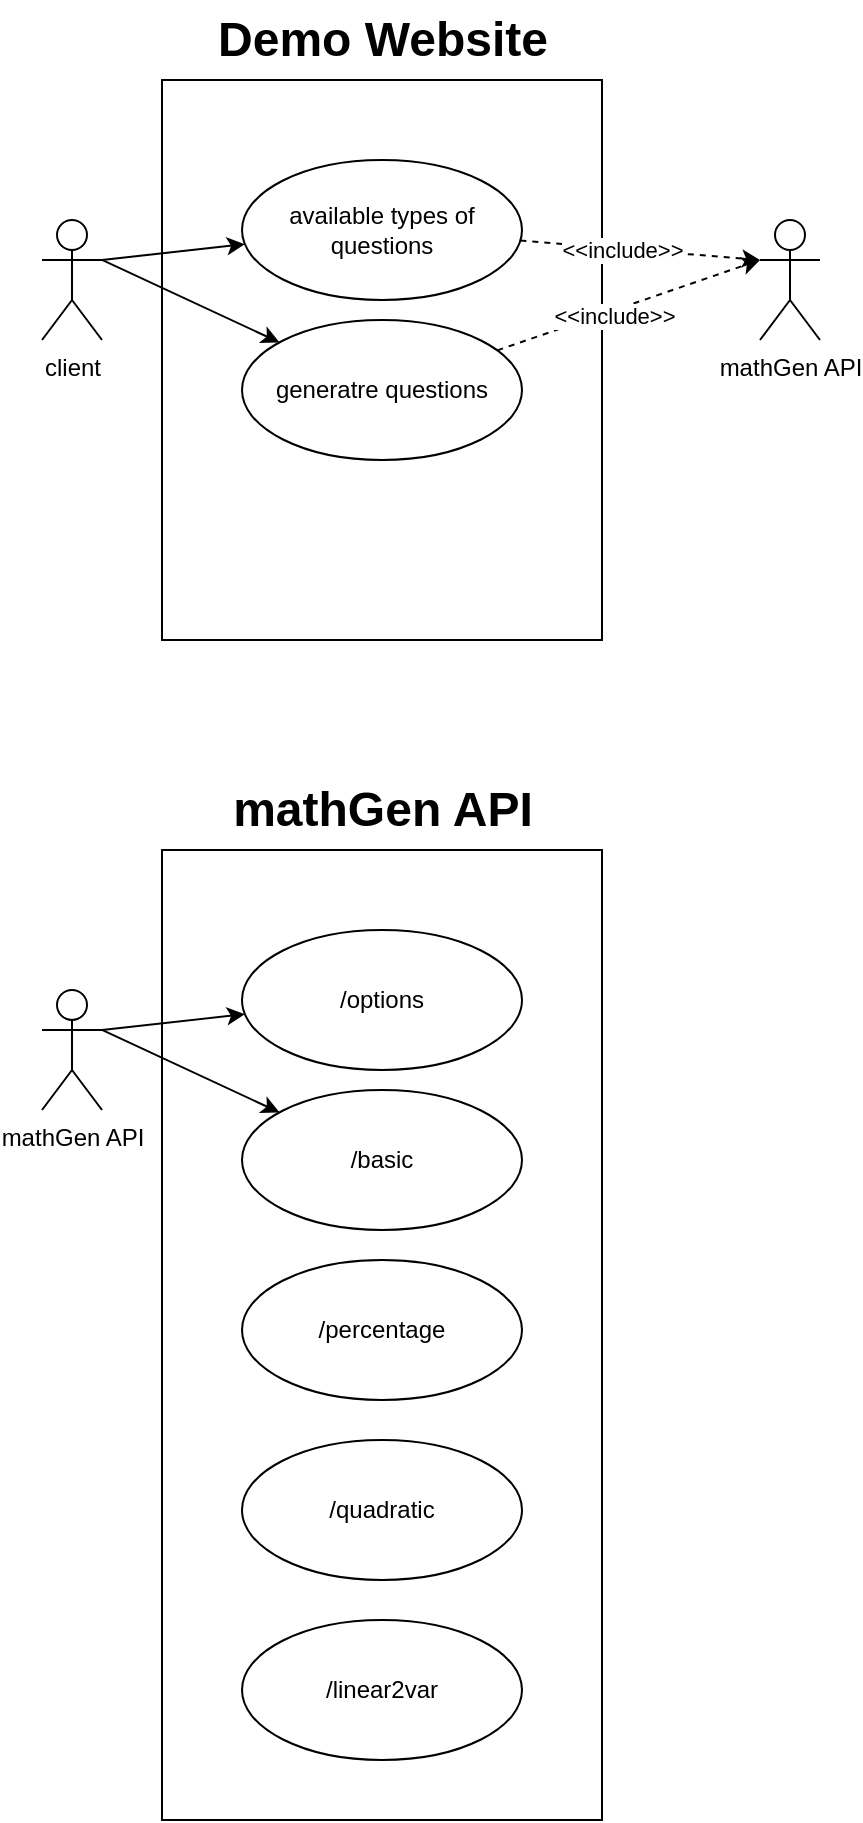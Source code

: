 <mxfile version="16.5.6" type="device"><diagram id="9QRFUOmN3ULpJ_hF8Jc_" name="Page-1"><mxGraphModel dx="1093" dy="616" grid="1" gridSize="10" guides="1" tooltips="1" connect="1" arrows="0" fold="1" page="1" pageScale="1" pageWidth="827" pageHeight="1169" math="0" shadow="0"><root><mxCell id="0"/><mxCell id="1" parent="0"/><mxCell id="2w-1PHg8G5lr_df7hzNQ-13" value="" style="rounded=0;whiteSpace=wrap;html=1;" vertex="1" parent="1"><mxGeometry x="100" y="465" width="220" height="485" as="geometry"/></mxCell><mxCell id="2w-1PHg8G5lr_df7hzNQ-14" value="mathGen API" style="shape=umlActor;verticalLabelPosition=bottom;verticalAlign=top;html=1;outlineConnect=0;" vertex="1" parent="1"><mxGeometry x="40" y="535" width="30" height="60" as="geometry"/></mxCell><mxCell id="2w-1PHg8G5lr_df7hzNQ-15" value="mathGen API" style="text;strokeColor=none;fillColor=none;html=1;fontSize=24;fontStyle=1;verticalAlign=middle;align=center;" vertex="1" parent="1"><mxGeometry x="120" y="425" width="180" height="40" as="geometry"/></mxCell><mxCell id="2w-1PHg8G5lr_df7hzNQ-16" value="/options" style="ellipse;whiteSpace=wrap;html=1;" vertex="1" parent="1"><mxGeometry x="140" y="505" width="140" height="70" as="geometry"/></mxCell><mxCell id="2w-1PHg8G5lr_df7hzNQ-17" style="rounded=0;orthogonalLoop=1;jettySize=auto;html=1;exitX=1;exitY=0.333;exitDx=0;exitDy=0;exitPerimeter=0;" edge="1" parent="1" source="2w-1PHg8G5lr_df7hzNQ-14" target="2w-1PHg8G5lr_df7hzNQ-16"><mxGeometry relative="1" as="geometry"><mxPoint x="151.332" y="543.381" as="targetPoint"/></mxGeometry></mxCell><mxCell id="2w-1PHg8G5lr_df7hzNQ-18" value="/basic" style="ellipse;whiteSpace=wrap;html=1;" vertex="1" parent="1"><mxGeometry x="140" y="585" width="140" height="70" as="geometry"/></mxCell><mxCell id="2w-1PHg8G5lr_df7hzNQ-19" style="rounded=0;orthogonalLoop=1;jettySize=auto;html=1;exitX=1;exitY=0.333;exitDx=0;exitDy=0;exitPerimeter=0;" edge="1" parent="1" source="2w-1PHg8G5lr_df7hzNQ-14" target="2w-1PHg8G5lr_df7hzNQ-18"><mxGeometry relative="1" as="geometry"><mxPoint x="163.229" y="604.944" as="targetPoint"/></mxGeometry></mxCell><mxCell id="2w-1PHg8G5lr_df7hzNQ-7" value="" style="rounded=0;whiteSpace=wrap;html=1;" vertex="1" parent="1"><mxGeometry x="100" y="80" width="220" height="280" as="geometry"/></mxCell><mxCell id="2w-1PHg8G5lr_df7hzNQ-2" value="client" style="shape=umlActor;verticalLabelPosition=bottom;verticalAlign=top;html=1;outlineConnect=0;" vertex="1" parent="1"><mxGeometry x="40" y="150" width="30" height="60" as="geometry"/></mxCell><mxCell id="2w-1PHg8G5lr_df7hzNQ-8" value="Demo Website" style="text;strokeColor=none;fillColor=none;html=1;fontSize=24;fontStyle=1;verticalAlign=middle;align=center;" vertex="1" parent="1"><mxGeometry x="120" y="40" width="180" height="40" as="geometry"/></mxCell><mxCell id="2w-1PHg8G5lr_df7hzNQ-23" style="edgeStyle=none;rounded=0;orthogonalLoop=1;jettySize=auto;html=1;entryX=0;entryY=0.333;entryDx=0;entryDy=0;entryPerimeter=0;dashed=1;" edge="1" parent="1" source="2w-1PHg8G5lr_df7hzNQ-9" target="2w-1PHg8G5lr_df7hzNQ-22"><mxGeometry relative="1" as="geometry"/></mxCell><mxCell id="2w-1PHg8G5lr_df7hzNQ-25" value="&amp;lt;&amp;lt;include&amp;gt;&amp;gt;" style="edgeLabel;html=1;align=center;verticalAlign=middle;resizable=0;points=[];" vertex="1" connectable="0" parent="2w-1PHg8G5lr_df7hzNQ-23"><mxGeometry x="-0.153" relative="1" as="geometry"><mxPoint as="offset"/></mxGeometry></mxCell><mxCell id="2w-1PHg8G5lr_df7hzNQ-9" value="available types of questions" style="ellipse;whiteSpace=wrap;html=1;" vertex="1" parent="1"><mxGeometry x="140" y="120" width="140" height="70" as="geometry"/></mxCell><mxCell id="2w-1PHg8G5lr_df7hzNQ-5" style="rounded=0;orthogonalLoop=1;jettySize=auto;html=1;exitX=1;exitY=0.333;exitDx=0;exitDy=0;exitPerimeter=0;" edge="1" parent="1" source="2w-1PHg8G5lr_df7hzNQ-2" target="2w-1PHg8G5lr_df7hzNQ-9"><mxGeometry relative="1" as="geometry"><mxPoint x="151.332" y="158.381" as="targetPoint"/></mxGeometry></mxCell><mxCell id="2w-1PHg8G5lr_df7hzNQ-24" style="edgeStyle=none;rounded=0;orthogonalLoop=1;jettySize=auto;html=1;entryX=0;entryY=0.333;entryDx=0;entryDy=0;entryPerimeter=0;dashed=1;" edge="1" parent="1" source="2w-1PHg8G5lr_df7hzNQ-10" target="2w-1PHg8G5lr_df7hzNQ-22"><mxGeometry relative="1" as="geometry"/></mxCell><mxCell id="2w-1PHg8G5lr_df7hzNQ-26" value="&amp;lt;&amp;lt;include&amp;gt;&amp;gt;" style="edgeLabel;html=1;align=center;verticalAlign=middle;resizable=0;points=[];" vertex="1" connectable="0" parent="2w-1PHg8G5lr_df7hzNQ-24"><mxGeometry x="-0.129" y="-2" relative="1" as="geometry"><mxPoint as="offset"/></mxGeometry></mxCell><mxCell id="2w-1PHg8G5lr_df7hzNQ-10" value="generatre questions" style="ellipse;whiteSpace=wrap;html=1;" vertex="1" parent="1"><mxGeometry x="140" y="200" width="140" height="70" as="geometry"/></mxCell><mxCell id="2w-1PHg8G5lr_df7hzNQ-6" style="rounded=0;orthogonalLoop=1;jettySize=auto;html=1;exitX=1;exitY=0.333;exitDx=0;exitDy=0;exitPerimeter=0;" edge="1" parent="1" source="2w-1PHg8G5lr_df7hzNQ-2" target="2w-1PHg8G5lr_df7hzNQ-10"><mxGeometry relative="1" as="geometry"><mxPoint x="163.229" y="219.944" as="targetPoint"/></mxGeometry></mxCell><mxCell id="2w-1PHg8G5lr_df7hzNQ-22" value="mathGen API" style="shape=umlActor;verticalLabelPosition=bottom;verticalAlign=top;html=1;outlineConnect=0;" vertex="1" parent="1"><mxGeometry x="399" y="150" width="30" height="60" as="geometry"/></mxCell><mxCell id="2w-1PHg8G5lr_df7hzNQ-27" value="/percentage" style="ellipse;whiteSpace=wrap;html=1;" vertex="1" parent="1"><mxGeometry x="140" y="670" width="140" height="70" as="geometry"/></mxCell><mxCell id="2w-1PHg8G5lr_df7hzNQ-28" value="/quadratic" style="ellipse;whiteSpace=wrap;html=1;" vertex="1" parent="1"><mxGeometry x="140" y="760" width="140" height="70" as="geometry"/></mxCell><mxCell id="2w-1PHg8G5lr_df7hzNQ-29" value="/linear2var" style="ellipse;whiteSpace=wrap;html=1;" vertex="1" parent="1"><mxGeometry x="140" y="850" width="140" height="70" as="geometry"/></mxCell></root></mxGraphModel></diagram></mxfile>